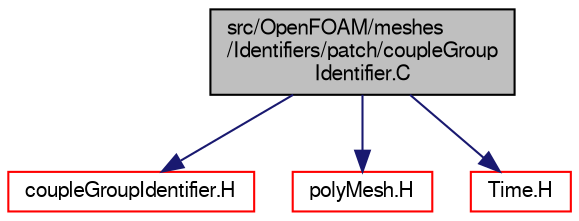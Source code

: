 digraph "src/OpenFOAM/meshes/Identifiers/patch/coupleGroupIdentifier.C"
{
  bgcolor="transparent";
  edge [fontname="FreeSans",fontsize="10",labelfontname="FreeSans",labelfontsize="10"];
  node [fontname="FreeSans",fontsize="10",shape=record];
  Node0 [label="src/OpenFOAM/meshes\l/Identifiers/patch/coupleGroup\lIdentifier.C",height=0.2,width=0.4,color="black", fillcolor="grey75", style="filled", fontcolor="black"];
  Node0 -> Node1 [color="midnightblue",fontsize="10",style="solid",fontname="FreeSans"];
  Node1 [label="coupleGroupIdentifier.H",height=0.2,width=0.4,color="red",URL="$a11132.html"];
  Node0 -> Node19 [color="midnightblue",fontsize="10",style="solid",fontname="FreeSans"];
  Node19 [label="polyMesh.H",height=0.2,width=0.4,color="red",URL="$a11630.html"];
  Node0 -> Node222 [color="midnightblue",fontsize="10",style="solid",fontname="FreeSans"];
  Node222 [label="Time.H",height=0.2,width=0.4,color="red",URL="$a09311.html"];
}

